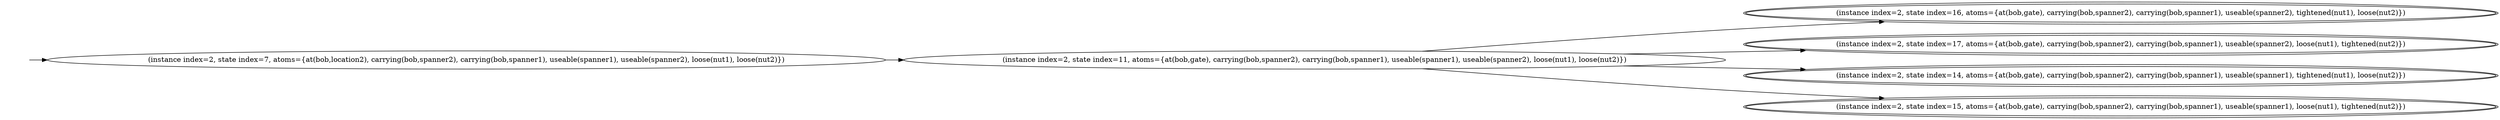 digraph {
rankdir="LR"
s7[label="(instance index=2, state index=7, atoms={at(bob,location2), carrying(bob,spanner2), carrying(bob,spanner1), useable(spanner1), useable(spanner2), loose(nut1), loose(nut2)})"]
s11[label="(instance index=2, state index=11, atoms={at(bob,gate), carrying(bob,spanner2), carrying(bob,spanner1), useable(spanner1), useable(spanner2), loose(nut1), loose(nut2)})"]
s16[peripheries=2,label="(instance index=2, state index=16, atoms={at(bob,gate), carrying(bob,spanner2), carrying(bob,spanner1), useable(spanner2), tightened(nut1), loose(nut2)})"]
s17[peripheries=2,label="(instance index=2, state index=17, atoms={at(bob,gate), carrying(bob,spanner2), carrying(bob,spanner1), useable(spanner2), loose(nut1), tightened(nut2)})"]
s14[peripheries=2,label="(instance index=2, state index=14, atoms={at(bob,gate), carrying(bob,spanner2), carrying(bob,spanner1), useable(spanner1), tightened(nut1), loose(nut2)})"]
s15[peripheries=2,label="(instance index=2, state index=15, atoms={at(bob,gate), carrying(bob,spanner2), carrying(bob,spanner1), useable(spanner1), loose(nut1), tightened(nut2)})"]
Dangling [ label = "", style = invis ]
{ rank = same; Dangling }
Dangling -> s7
{ rank = same; s7}
{ rank = same; s11}
{ rank = same; s16,s17,s14,s15}
{
s7->s11
}
{
s11->s14
s11->s15
s11->s16
s11->s17
}
{
}
}
